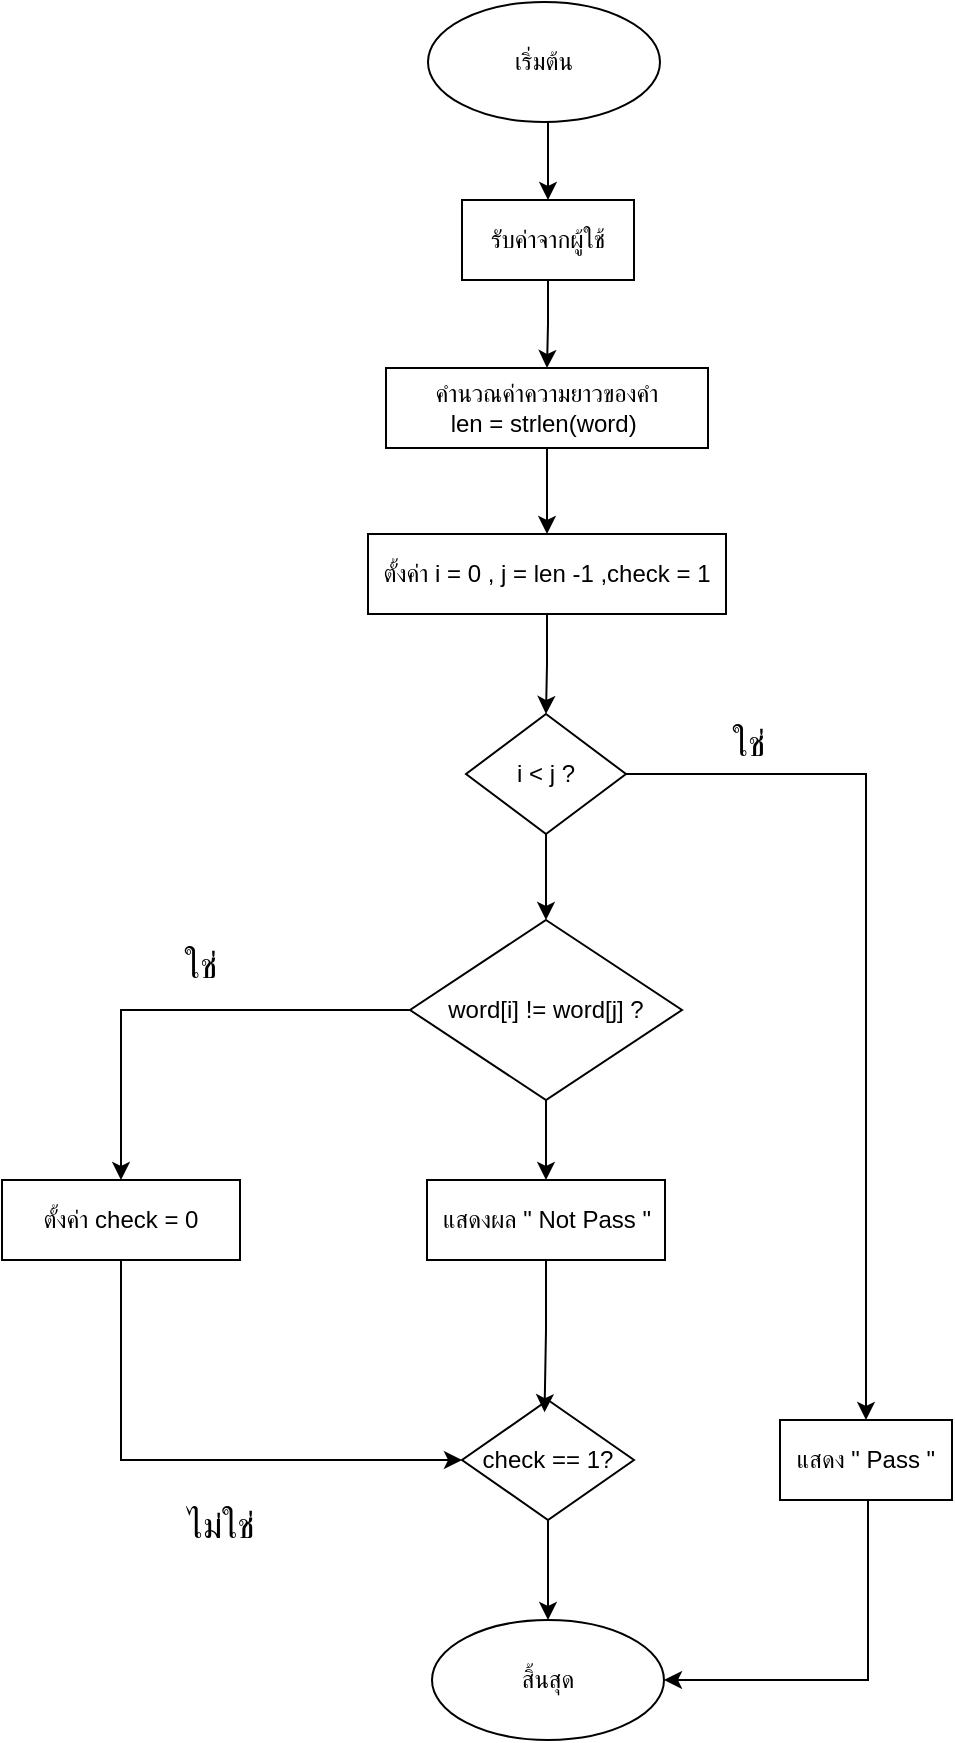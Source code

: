 <mxfile version="28.2.3">
  <diagram name="หน้า-1" id="5IF7EYaoN2t04k53Ebxz">
    <mxGraphModel dx="1024" dy="1192" grid="1" gridSize="10" guides="1" tooltips="1" connect="1" arrows="1" fold="1" page="1" pageScale="1" pageWidth="827" pageHeight="1169" math="0" shadow="0">
      <root>
        <mxCell id="0" />
        <mxCell id="1" parent="0" />
        <mxCell id="dBVPGYfDE0Jr9KpUh8hz-12" style="edgeStyle=orthogonalEdgeStyle;rounded=0;orthogonalLoop=1;jettySize=auto;html=1;exitX=0.5;exitY=1;exitDx=0;exitDy=0;entryX=0.5;entryY=0;entryDx=0;entryDy=0;" edge="1" parent="1" source="dBVPGYfDE0Jr9KpUh8hz-1" target="dBVPGYfDE0Jr9KpUh8hz-2">
          <mxGeometry relative="1" as="geometry" />
        </mxCell>
        <mxCell id="dBVPGYfDE0Jr9KpUh8hz-1" value="เริ่มต้น" style="ellipse;whiteSpace=wrap;html=1;" vertex="1" parent="1">
          <mxGeometry x="354" y="31" width="116" height="60" as="geometry" />
        </mxCell>
        <mxCell id="dBVPGYfDE0Jr9KpUh8hz-13" style="edgeStyle=orthogonalEdgeStyle;rounded=0;orthogonalLoop=1;jettySize=auto;html=1;exitX=0.5;exitY=1;exitDx=0;exitDy=0;entryX=0.5;entryY=0;entryDx=0;entryDy=0;" edge="1" parent="1" source="dBVPGYfDE0Jr9KpUh8hz-2" target="dBVPGYfDE0Jr9KpUh8hz-3">
          <mxGeometry relative="1" as="geometry" />
        </mxCell>
        <mxCell id="dBVPGYfDE0Jr9KpUh8hz-2" value="รับค่าจากผู้ใช้" style="rounded=0;whiteSpace=wrap;html=1;" vertex="1" parent="1">
          <mxGeometry x="371" y="130" width="86" height="40" as="geometry" />
        </mxCell>
        <mxCell id="dBVPGYfDE0Jr9KpUh8hz-14" style="edgeStyle=orthogonalEdgeStyle;rounded=0;orthogonalLoop=1;jettySize=auto;html=1;exitX=0.5;exitY=1;exitDx=0;exitDy=0;" edge="1" parent="1" source="dBVPGYfDE0Jr9KpUh8hz-3" target="dBVPGYfDE0Jr9KpUh8hz-4">
          <mxGeometry relative="1" as="geometry" />
        </mxCell>
        <mxCell id="dBVPGYfDE0Jr9KpUh8hz-3" value="คำนวณค่าความยาวของคำ&lt;div&gt;len = strlen(word)&amp;nbsp;&lt;/div&gt;" style="rounded=0;whiteSpace=wrap;html=1;" vertex="1" parent="1">
          <mxGeometry x="333" y="214" width="161" height="40" as="geometry" />
        </mxCell>
        <mxCell id="dBVPGYfDE0Jr9KpUh8hz-15" style="edgeStyle=orthogonalEdgeStyle;rounded=0;orthogonalLoop=1;jettySize=auto;html=1;exitX=0.5;exitY=1;exitDx=0;exitDy=0;entryX=0.5;entryY=0;entryDx=0;entryDy=0;" edge="1" parent="1" source="dBVPGYfDE0Jr9KpUh8hz-4" target="dBVPGYfDE0Jr9KpUh8hz-5">
          <mxGeometry relative="1" as="geometry" />
        </mxCell>
        <mxCell id="dBVPGYfDE0Jr9KpUh8hz-4" value="ตั้งค่า i = 0 , j = len -1 ,check = 1" style="rounded=0;whiteSpace=wrap;html=1;" vertex="1" parent="1">
          <mxGeometry x="324" y="297" width="179" height="40" as="geometry" />
        </mxCell>
        <mxCell id="dBVPGYfDE0Jr9KpUh8hz-16" style="edgeStyle=orthogonalEdgeStyle;rounded=0;orthogonalLoop=1;jettySize=auto;html=1;exitX=0.5;exitY=1;exitDx=0;exitDy=0;entryX=0.5;entryY=0;entryDx=0;entryDy=0;" edge="1" parent="1" source="dBVPGYfDE0Jr9KpUh8hz-5" target="dBVPGYfDE0Jr9KpUh8hz-6">
          <mxGeometry relative="1" as="geometry" />
        </mxCell>
        <mxCell id="dBVPGYfDE0Jr9KpUh8hz-24" style="edgeStyle=orthogonalEdgeStyle;rounded=0;orthogonalLoop=1;jettySize=auto;html=1;exitX=1;exitY=0.5;exitDx=0;exitDy=0;entryX=0.5;entryY=0;entryDx=0;entryDy=0;" edge="1" parent="1" source="dBVPGYfDE0Jr9KpUh8hz-5" target="dBVPGYfDE0Jr9KpUh8hz-10">
          <mxGeometry relative="1" as="geometry" />
        </mxCell>
        <mxCell id="dBVPGYfDE0Jr9KpUh8hz-5" value="i &amp;lt; j ?" style="rhombus;whiteSpace=wrap;html=1;" vertex="1" parent="1">
          <mxGeometry x="373" y="387" width="80" height="60" as="geometry" />
        </mxCell>
        <mxCell id="dBVPGYfDE0Jr9KpUh8hz-17" style="edgeStyle=orthogonalEdgeStyle;rounded=0;orthogonalLoop=1;jettySize=auto;html=1;exitX=0.5;exitY=1;exitDx=0;exitDy=0;entryX=0.5;entryY=0;entryDx=0;entryDy=0;" edge="1" parent="1" source="dBVPGYfDE0Jr9KpUh8hz-6" target="dBVPGYfDE0Jr9KpUh8hz-7">
          <mxGeometry relative="1" as="geometry" />
        </mxCell>
        <mxCell id="dBVPGYfDE0Jr9KpUh8hz-21" style="edgeStyle=orthogonalEdgeStyle;rounded=0;orthogonalLoop=1;jettySize=auto;html=1;exitX=0;exitY=0.5;exitDx=0;exitDy=0;entryX=0.5;entryY=0;entryDx=0;entryDy=0;" edge="1" parent="1" target="dBVPGYfDE0Jr9KpUh8hz-11">
          <mxGeometry relative="1" as="geometry">
            <mxPoint x="200" y="560.0" as="targetPoint" />
            <mxPoint x="385" y="535.0" as="sourcePoint" />
            <Array as="points">
              <mxPoint x="201" y="535" />
            </Array>
          </mxGeometry>
        </mxCell>
        <mxCell id="dBVPGYfDE0Jr9KpUh8hz-6" value="word[i] != word[j] ?" style="rhombus;whiteSpace=wrap;html=1;" vertex="1" parent="1">
          <mxGeometry x="345" y="490" width="136" height="90" as="geometry" />
        </mxCell>
        <mxCell id="dBVPGYfDE0Jr9KpUh8hz-7" value="แสดงผล &quot; Not Pass &quot;" style="rounded=0;whiteSpace=wrap;html=1;" vertex="1" parent="1">
          <mxGeometry x="353.5" y="620" width="119" height="40" as="geometry" />
        </mxCell>
        <mxCell id="dBVPGYfDE0Jr9KpUh8hz-19" style="edgeStyle=orthogonalEdgeStyle;rounded=0;orthogonalLoop=1;jettySize=auto;html=1;exitX=0.5;exitY=1;exitDx=0;exitDy=0;entryX=0.5;entryY=0;entryDx=0;entryDy=0;" edge="1" parent="1" source="dBVPGYfDE0Jr9KpUh8hz-8" target="dBVPGYfDE0Jr9KpUh8hz-9">
          <mxGeometry relative="1" as="geometry" />
        </mxCell>
        <mxCell id="dBVPGYfDE0Jr9KpUh8hz-8" value="check == 1?" style="rhombus;whiteSpace=wrap;html=1;" vertex="1" parent="1">
          <mxGeometry x="371" y="730" width="86" height="60" as="geometry" />
        </mxCell>
        <mxCell id="dBVPGYfDE0Jr9KpUh8hz-9" value="สิ้นสุด" style="ellipse;whiteSpace=wrap;html=1;" vertex="1" parent="1">
          <mxGeometry x="356" y="840" width="116" height="60" as="geometry" />
        </mxCell>
        <mxCell id="dBVPGYfDE0Jr9KpUh8hz-28" style="edgeStyle=orthogonalEdgeStyle;rounded=0;orthogonalLoop=1;jettySize=auto;html=1;exitX=0.5;exitY=1;exitDx=0;exitDy=0;entryX=1;entryY=0.5;entryDx=0;entryDy=0;" edge="1" parent="1" target="dBVPGYfDE0Jr9KpUh8hz-9">
          <mxGeometry relative="1" as="geometry">
            <mxPoint x="474.0" y="870" as="targetPoint" />
            <mxPoint x="557.0" y="780" as="sourcePoint" />
            <Array as="points">
              <mxPoint x="574" y="780" />
              <mxPoint x="574" y="870" />
            </Array>
          </mxGeometry>
        </mxCell>
        <mxCell id="dBVPGYfDE0Jr9KpUh8hz-10" value="แสดง &quot; Pass &quot;" style="rounded=0;whiteSpace=wrap;html=1;" vertex="1" parent="1">
          <mxGeometry x="530" y="740" width="86" height="40" as="geometry" />
        </mxCell>
        <mxCell id="dBVPGYfDE0Jr9KpUh8hz-23" style="edgeStyle=orthogonalEdgeStyle;rounded=0;orthogonalLoop=1;jettySize=auto;html=1;exitX=0.5;exitY=1;exitDx=0;exitDy=0;entryX=0;entryY=0.5;entryDx=0;entryDy=0;" edge="1" parent="1" source="dBVPGYfDE0Jr9KpUh8hz-11" target="dBVPGYfDE0Jr9KpUh8hz-8">
          <mxGeometry relative="1" as="geometry">
            <mxPoint x="350" y="760" as="targetPoint" />
            <Array as="points">
              <mxPoint x="201" y="760" />
              <mxPoint x="371" y="760" />
            </Array>
          </mxGeometry>
        </mxCell>
        <mxCell id="dBVPGYfDE0Jr9KpUh8hz-11" value="ตั้งค่า check = 0" style="rounded=0;whiteSpace=wrap;html=1;" vertex="1" parent="1">
          <mxGeometry x="141" y="620" width="119" height="40" as="geometry" />
        </mxCell>
        <mxCell id="dBVPGYfDE0Jr9KpUh8hz-18" style="edgeStyle=orthogonalEdgeStyle;rounded=0;orthogonalLoop=1;jettySize=auto;html=1;exitX=0.5;exitY=1;exitDx=0;exitDy=0;entryX=0.48;entryY=0.102;entryDx=0;entryDy=0;entryPerimeter=0;" edge="1" parent="1" source="dBVPGYfDE0Jr9KpUh8hz-7" target="dBVPGYfDE0Jr9KpUh8hz-8">
          <mxGeometry relative="1" as="geometry" />
        </mxCell>
        <mxCell id="dBVPGYfDE0Jr9KpUh8hz-29" value="&lt;font style=&quot;font-size: 18px;&quot;&gt;ใช่&lt;/font&gt;" style="text;html=1;align=center;verticalAlign=middle;resizable=0;points=[];autosize=1;strokeColor=none;fillColor=none;" vertex="1" parent="1">
          <mxGeometry x="494" y="382" width="40" height="40" as="geometry" />
        </mxCell>
        <mxCell id="dBVPGYfDE0Jr9KpUh8hz-30" value="&lt;font style=&quot;font-size: 18px;&quot;&gt;ใช่&lt;/font&gt;" style="text;html=1;align=center;verticalAlign=middle;resizable=0;points=[];autosize=1;strokeColor=none;fillColor=none;" vertex="1" parent="1">
          <mxGeometry x="220" y="493" width="40" height="40" as="geometry" />
        </mxCell>
        <mxCell id="dBVPGYfDE0Jr9KpUh8hz-31" value="&lt;font style=&quot;font-size: 18px;&quot;&gt;ไม่ใช่&lt;/font&gt;" style="text;html=1;align=center;verticalAlign=middle;resizable=0;points=[];autosize=1;strokeColor=none;fillColor=none;" vertex="1" parent="1">
          <mxGeometry x="220" y="773" width="60" height="40" as="geometry" />
        </mxCell>
      </root>
    </mxGraphModel>
  </diagram>
</mxfile>
